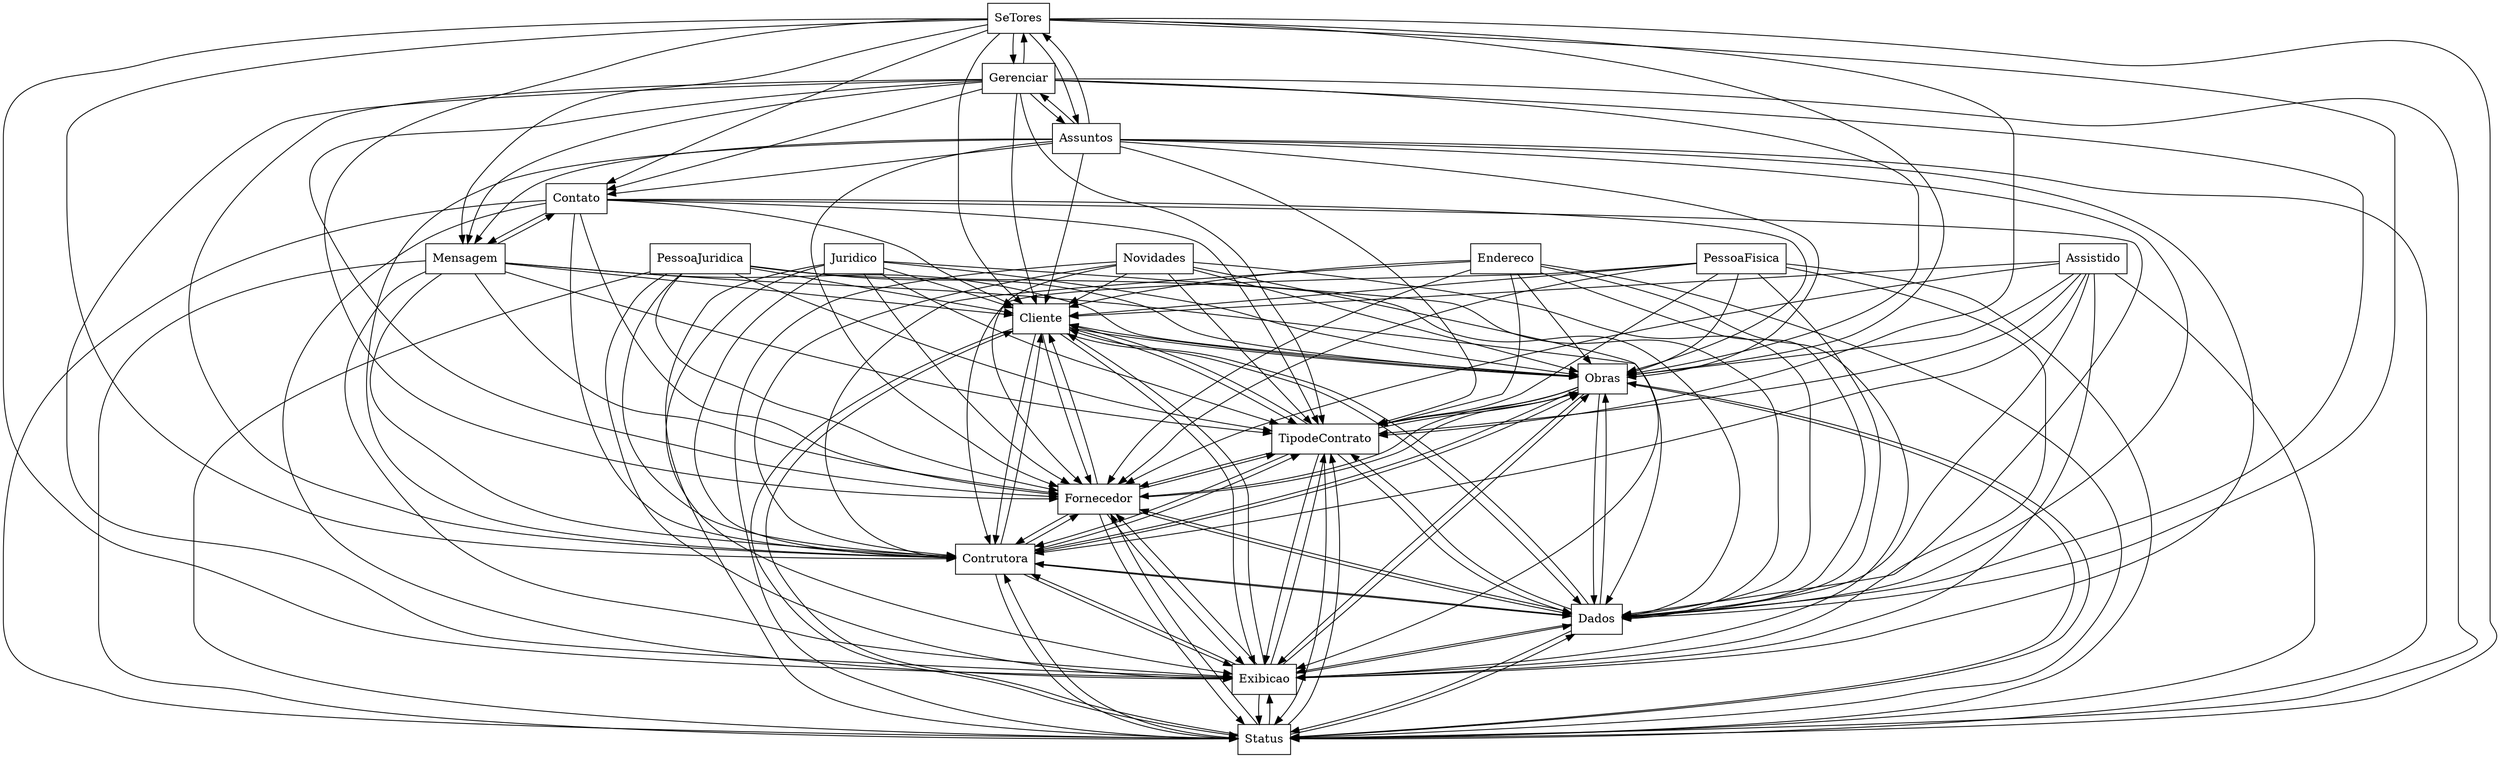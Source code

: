 digraph{
graph [rankdir=TB];
node [shape=box];
edge [arrowhead=normal];
0[label="Cliente",]
1[label="Juridico",]
2[label="Contato",]
3[label="Novidades",]
4[label="SeTores",]
5[label="Endereco",]
6[label="Obras",]
7[label="Mensagem",]
8[label="Gerenciar",]
9[label="Status",]
10[label="Exibicao",]
11[label="Dados",]
12[label="Assuntos",]
13[label="Contrutora",]
14[label="PessoaFisica",]
15[label="Assistido",]
16[label="PessoaJuridica",]
17[label="Fornecedor",]
18[label="TipodeContrato",]
0->6[label="",]
0->9[label="",]
0->10[label="",]
0->11[label="",]
0->13[label="",]
0->17[label="",]
0->18[label="",]
1->0[label="",]
1->6[label="",]
1->9[label="",]
1->10[label="",]
1->11[label="",]
1->13[label="",]
1->17[label="",]
1->18[label="",]
2->0[label="",]
2->6[label="",]
2->7[label="",]
2->9[label="",]
2->10[label="",]
2->11[label="",]
2->13[label="",]
2->17[label="",]
2->18[label="",]
3->0[label="",]
3->6[label="",]
3->9[label="",]
3->10[label="",]
3->11[label="",]
3->13[label="",]
3->17[label="",]
3->18[label="",]
4->0[label="",]
4->2[label="",]
4->6[label="",]
4->7[label="",]
4->8[label="",]
4->9[label="",]
4->10[label="",]
4->11[label="",]
4->12[label="",]
4->13[label="",]
4->17[label="",]
4->18[label="",]
5->0[label="",]
5->6[label="",]
5->9[label="",]
5->10[label="",]
5->11[label="",]
5->13[label="",]
5->17[label="",]
5->18[label="",]
6->0[label="",]
6->9[label="",]
6->10[label="",]
6->11[label="",]
6->13[label="",]
6->17[label="",]
6->18[label="",]
7->0[label="",]
7->2[label="",]
7->6[label="",]
7->9[label="",]
7->10[label="",]
7->11[label="",]
7->13[label="",]
7->17[label="",]
7->18[label="",]
8->0[label="",]
8->2[label="",]
8->4[label="",]
8->6[label="",]
8->7[label="",]
8->9[label="",]
8->10[label="",]
8->11[label="",]
8->12[label="",]
8->13[label="",]
8->17[label="",]
8->18[label="",]
9->0[label="",]
9->6[label="",]
9->10[label="",]
9->11[label="",]
9->13[label="",]
9->17[label="",]
9->18[label="",]
10->0[label="",]
10->6[label="",]
10->9[label="",]
10->11[label="",]
10->13[label="",]
10->17[label="",]
10->18[label="",]
11->0[label="",]
11->6[label="",]
11->9[label="",]
11->10[label="",]
11->13[label="",]
11->17[label="",]
11->18[label="",]
12->0[label="",]
12->2[label="",]
12->4[label="",]
12->6[label="",]
12->7[label="",]
12->8[label="",]
12->9[label="",]
12->10[label="",]
12->11[label="",]
12->13[label="",]
12->17[label="",]
12->18[label="",]
13->0[label="",]
13->6[label="",]
13->9[label="",]
13->10[label="",]
13->11[label="",]
13->17[label="",]
13->18[label="",]
14->0[label="",]
14->6[label="",]
14->9[label="",]
14->10[label="",]
14->11[label="",]
14->13[label="",]
14->17[label="",]
14->18[label="",]
15->0[label="",]
15->6[label="",]
15->9[label="",]
15->10[label="",]
15->11[label="",]
15->13[label="",]
15->17[label="",]
15->18[label="",]
16->0[label="",]
16->6[label="",]
16->9[label="",]
16->10[label="",]
16->11[label="",]
16->13[label="",]
16->17[label="",]
16->18[label="",]
17->0[label="",]
17->6[label="",]
17->9[label="",]
17->10[label="",]
17->11[label="",]
17->13[label="",]
17->18[label="",]
18->0[label="",]
18->6[label="",]
18->9[label="",]
18->10[label="",]
18->11[label="",]
18->13[label="",]
18->17[label="",]
}
